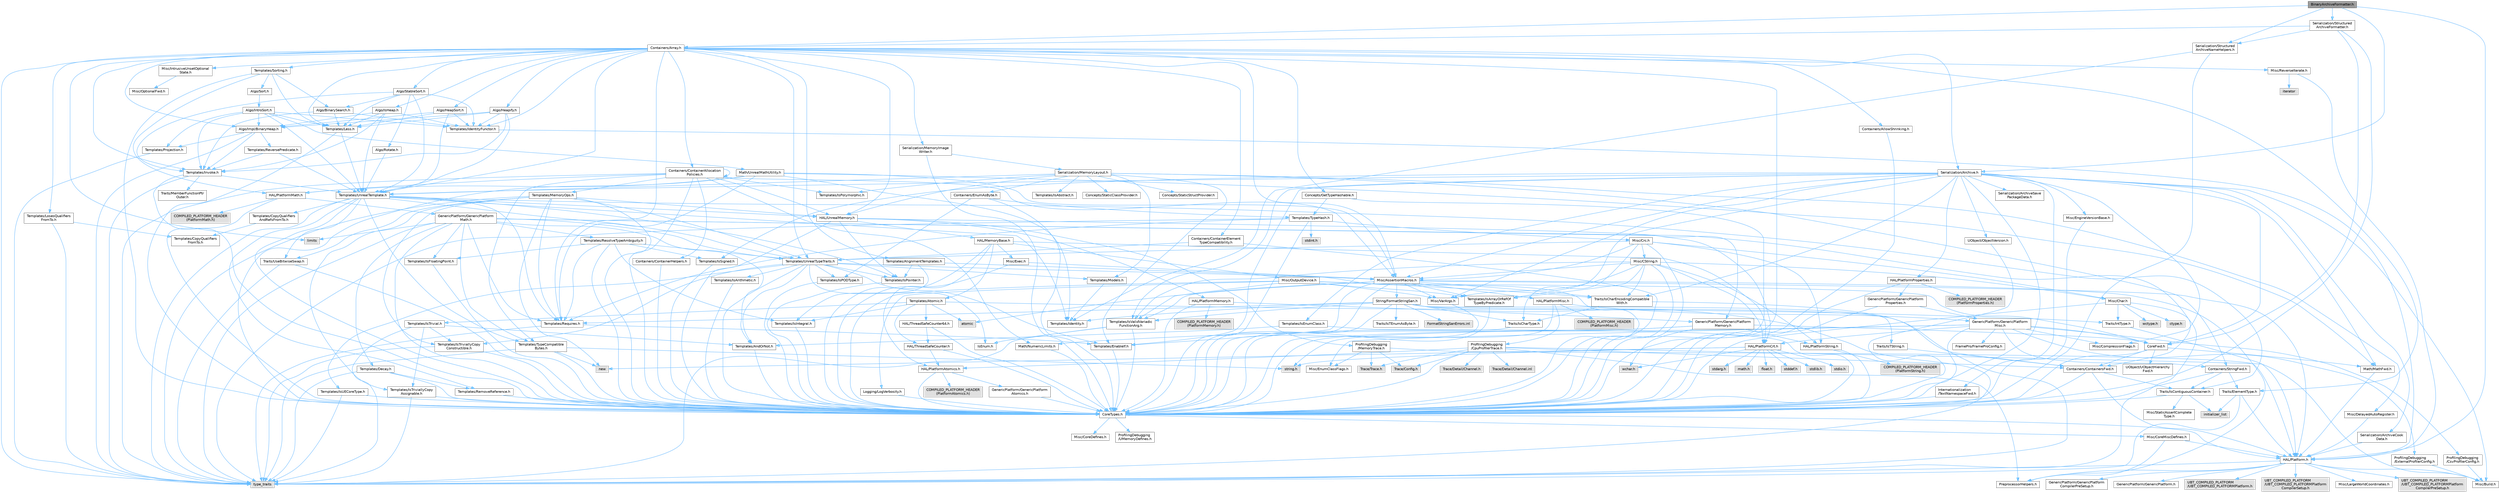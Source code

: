 digraph "BinaryArchiveFormatter.h"
{
 // INTERACTIVE_SVG=YES
 // LATEX_PDF_SIZE
  bgcolor="transparent";
  edge [fontname=Helvetica,fontsize=10,labelfontname=Helvetica,labelfontsize=10];
  node [fontname=Helvetica,fontsize=10,shape=box,height=0.2,width=0.4];
  Node1 [id="Node000001",label="BinaryArchiveFormatter.h",height=0.2,width=0.4,color="gray40", fillcolor="grey60", style="filled", fontcolor="black",tooltip=" "];
  Node1 -> Node2 [id="edge1_Node000001_Node000002",color="steelblue1",style="solid",tooltip=" "];
  Node2 [id="Node000002",label="Containers/Array.h",height=0.2,width=0.4,color="grey40", fillcolor="white", style="filled",URL="$df/dd0/Array_8h.html",tooltip=" "];
  Node2 -> Node3 [id="edge2_Node000002_Node000003",color="steelblue1",style="solid",tooltip=" "];
  Node3 [id="Node000003",label="CoreTypes.h",height=0.2,width=0.4,color="grey40", fillcolor="white", style="filled",URL="$dc/dec/CoreTypes_8h.html",tooltip=" "];
  Node3 -> Node4 [id="edge3_Node000003_Node000004",color="steelblue1",style="solid",tooltip=" "];
  Node4 [id="Node000004",label="HAL/Platform.h",height=0.2,width=0.4,color="grey40", fillcolor="white", style="filled",URL="$d9/dd0/Platform_8h.html",tooltip=" "];
  Node4 -> Node5 [id="edge4_Node000004_Node000005",color="steelblue1",style="solid",tooltip=" "];
  Node5 [id="Node000005",label="Misc/Build.h",height=0.2,width=0.4,color="grey40", fillcolor="white", style="filled",URL="$d3/dbb/Build_8h.html",tooltip=" "];
  Node4 -> Node6 [id="edge5_Node000004_Node000006",color="steelblue1",style="solid",tooltip=" "];
  Node6 [id="Node000006",label="Misc/LargeWorldCoordinates.h",height=0.2,width=0.4,color="grey40", fillcolor="white", style="filled",URL="$d2/dcb/LargeWorldCoordinates_8h.html",tooltip=" "];
  Node4 -> Node7 [id="edge6_Node000004_Node000007",color="steelblue1",style="solid",tooltip=" "];
  Node7 [id="Node000007",label="type_traits",height=0.2,width=0.4,color="grey60", fillcolor="#E0E0E0", style="filled",tooltip=" "];
  Node4 -> Node8 [id="edge7_Node000004_Node000008",color="steelblue1",style="solid",tooltip=" "];
  Node8 [id="Node000008",label="PreprocessorHelpers.h",height=0.2,width=0.4,color="grey40", fillcolor="white", style="filled",URL="$db/ddb/PreprocessorHelpers_8h.html",tooltip=" "];
  Node4 -> Node9 [id="edge8_Node000004_Node000009",color="steelblue1",style="solid",tooltip=" "];
  Node9 [id="Node000009",label="UBT_COMPILED_PLATFORM\l/UBT_COMPILED_PLATFORMPlatform\lCompilerPreSetup.h",height=0.2,width=0.4,color="grey60", fillcolor="#E0E0E0", style="filled",tooltip=" "];
  Node4 -> Node10 [id="edge9_Node000004_Node000010",color="steelblue1",style="solid",tooltip=" "];
  Node10 [id="Node000010",label="GenericPlatform/GenericPlatform\lCompilerPreSetup.h",height=0.2,width=0.4,color="grey40", fillcolor="white", style="filled",URL="$d9/dc8/GenericPlatformCompilerPreSetup_8h.html",tooltip=" "];
  Node4 -> Node11 [id="edge10_Node000004_Node000011",color="steelblue1",style="solid",tooltip=" "];
  Node11 [id="Node000011",label="GenericPlatform/GenericPlatform.h",height=0.2,width=0.4,color="grey40", fillcolor="white", style="filled",URL="$d6/d84/GenericPlatform_8h.html",tooltip=" "];
  Node4 -> Node12 [id="edge11_Node000004_Node000012",color="steelblue1",style="solid",tooltip=" "];
  Node12 [id="Node000012",label="UBT_COMPILED_PLATFORM\l/UBT_COMPILED_PLATFORMPlatform.h",height=0.2,width=0.4,color="grey60", fillcolor="#E0E0E0", style="filled",tooltip=" "];
  Node4 -> Node13 [id="edge12_Node000004_Node000013",color="steelblue1",style="solid",tooltip=" "];
  Node13 [id="Node000013",label="UBT_COMPILED_PLATFORM\l/UBT_COMPILED_PLATFORMPlatform\lCompilerSetup.h",height=0.2,width=0.4,color="grey60", fillcolor="#E0E0E0", style="filled",tooltip=" "];
  Node3 -> Node14 [id="edge13_Node000003_Node000014",color="steelblue1",style="solid",tooltip=" "];
  Node14 [id="Node000014",label="ProfilingDebugging\l/UMemoryDefines.h",height=0.2,width=0.4,color="grey40", fillcolor="white", style="filled",URL="$d2/da2/UMemoryDefines_8h.html",tooltip=" "];
  Node3 -> Node15 [id="edge14_Node000003_Node000015",color="steelblue1",style="solid",tooltip=" "];
  Node15 [id="Node000015",label="Misc/CoreMiscDefines.h",height=0.2,width=0.4,color="grey40", fillcolor="white", style="filled",URL="$da/d38/CoreMiscDefines_8h.html",tooltip=" "];
  Node15 -> Node4 [id="edge15_Node000015_Node000004",color="steelblue1",style="solid",tooltip=" "];
  Node15 -> Node8 [id="edge16_Node000015_Node000008",color="steelblue1",style="solid",tooltip=" "];
  Node3 -> Node16 [id="edge17_Node000003_Node000016",color="steelblue1",style="solid",tooltip=" "];
  Node16 [id="Node000016",label="Misc/CoreDefines.h",height=0.2,width=0.4,color="grey40", fillcolor="white", style="filled",URL="$d3/dd2/CoreDefines_8h.html",tooltip=" "];
  Node2 -> Node17 [id="edge18_Node000002_Node000017",color="steelblue1",style="solid",tooltip=" "];
  Node17 [id="Node000017",label="Misc/AssertionMacros.h",height=0.2,width=0.4,color="grey40", fillcolor="white", style="filled",URL="$d0/dfa/AssertionMacros_8h.html",tooltip=" "];
  Node17 -> Node3 [id="edge19_Node000017_Node000003",color="steelblue1",style="solid",tooltip=" "];
  Node17 -> Node4 [id="edge20_Node000017_Node000004",color="steelblue1",style="solid",tooltip=" "];
  Node17 -> Node18 [id="edge21_Node000017_Node000018",color="steelblue1",style="solid",tooltip=" "];
  Node18 [id="Node000018",label="HAL/PlatformMisc.h",height=0.2,width=0.4,color="grey40", fillcolor="white", style="filled",URL="$d0/df5/PlatformMisc_8h.html",tooltip=" "];
  Node18 -> Node3 [id="edge22_Node000018_Node000003",color="steelblue1",style="solid",tooltip=" "];
  Node18 -> Node19 [id="edge23_Node000018_Node000019",color="steelblue1",style="solid",tooltip=" "];
  Node19 [id="Node000019",label="GenericPlatform/GenericPlatform\lMisc.h",height=0.2,width=0.4,color="grey40", fillcolor="white", style="filled",URL="$db/d9a/GenericPlatformMisc_8h.html",tooltip=" "];
  Node19 -> Node20 [id="edge24_Node000019_Node000020",color="steelblue1",style="solid",tooltip=" "];
  Node20 [id="Node000020",label="Containers/StringFwd.h",height=0.2,width=0.4,color="grey40", fillcolor="white", style="filled",URL="$df/d37/StringFwd_8h.html",tooltip=" "];
  Node20 -> Node3 [id="edge25_Node000020_Node000003",color="steelblue1",style="solid",tooltip=" "];
  Node20 -> Node21 [id="edge26_Node000020_Node000021",color="steelblue1",style="solid",tooltip=" "];
  Node21 [id="Node000021",label="Traits/ElementType.h",height=0.2,width=0.4,color="grey40", fillcolor="white", style="filled",URL="$d5/d4f/ElementType_8h.html",tooltip=" "];
  Node21 -> Node4 [id="edge27_Node000021_Node000004",color="steelblue1",style="solid",tooltip=" "];
  Node21 -> Node22 [id="edge28_Node000021_Node000022",color="steelblue1",style="solid",tooltip=" "];
  Node22 [id="Node000022",label="initializer_list",height=0.2,width=0.4,color="grey60", fillcolor="#E0E0E0", style="filled",tooltip=" "];
  Node21 -> Node7 [id="edge29_Node000021_Node000007",color="steelblue1",style="solid",tooltip=" "];
  Node20 -> Node23 [id="edge30_Node000020_Node000023",color="steelblue1",style="solid",tooltip=" "];
  Node23 [id="Node000023",label="Traits/IsContiguousContainer.h",height=0.2,width=0.4,color="grey40", fillcolor="white", style="filled",URL="$d5/d3c/IsContiguousContainer_8h.html",tooltip=" "];
  Node23 -> Node3 [id="edge31_Node000023_Node000003",color="steelblue1",style="solid",tooltip=" "];
  Node23 -> Node24 [id="edge32_Node000023_Node000024",color="steelblue1",style="solid",tooltip=" "];
  Node24 [id="Node000024",label="Misc/StaticAssertComplete\lType.h",height=0.2,width=0.4,color="grey40", fillcolor="white", style="filled",URL="$d5/d4e/StaticAssertCompleteType_8h.html",tooltip=" "];
  Node23 -> Node22 [id="edge33_Node000023_Node000022",color="steelblue1",style="solid",tooltip=" "];
  Node19 -> Node25 [id="edge34_Node000019_Node000025",color="steelblue1",style="solid",tooltip=" "];
  Node25 [id="Node000025",label="CoreFwd.h",height=0.2,width=0.4,color="grey40", fillcolor="white", style="filled",URL="$d1/d1e/CoreFwd_8h.html",tooltip=" "];
  Node25 -> Node3 [id="edge35_Node000025_Node000003",color="steelblue1",style="solid",tooltip=" "];
  Node25 -> Node26 [id="edge36_Node000025_Node000026",color="steelblue1",style="solid",tooltip=" "];
  Node26 [id="Node000026",label="Containers/ContainersFwd.h",height=0.2,width=0.4,color="grey40", fillcolor="white", style="filled",URL="$d4/d0a/ContainersFwd_8h.html",tooltip=" "];
  Node26 -> Node4 [id="edge37_Node000026_Node000004",color="steelblue1",style="solid",tooltip=" "];
  Node26 -> Node3 [id="edge38_Node000026_Node000003",color="steelblue1",style="solid",tooltip=" "];
  Node26 -> Node23 [id="edge39_Node000026_Node000023",color="steelblue1",style="solid",tooltip=" "];
  Node25 -> Node27 [id="edge40_Node000025_Node000027",color="steelblue1",style="solid",tooltip=" "];
  Node27 [id="Node000027",label="Math/MathFwd.h",height=0.2,width=0.4,color="grey40", fillcolor="white", style="filled",URL="$d2/d10/MathFwd_8h.html",tooltip=" "];
  Node27 -> Node4 [id="edge41_Node000027_Node000004",color="steelblue1",style="solid",tooltip=" "];
  Node25 -> Node28 [id="edge42_Node000025_Node000028",color="steelblue1",style="solid",tooltip=" "];
  Node28 [id="Node000028",label="UObject/UObjectHierarchy\lFwd.h",height=0.2,width=0.4,color="grey40", fillcolor="white", style="filled",URL="$d3/d13/UObjectHierarchyFwd_8h.html",tooltip=" "];
  Node19 -> Node3 [id="edge43_Node000019_Node000003",color="steelblue1",style="solid",tooltip=" "];
  Node19 -> Node29 [id="edge44_Node000019_Node000029",color="steelblue1",style="solid",tooltip=" "];
  Node29 [id="Node000029",label="FramePro/FrameProConfig.h",height=0.2,width=0.4,color="grey40", fillcolor="white", style="filled",URL="$d7/d90/FrameProConfig_8h.html",tooltip=" "];
  Node19 -> Node30 [id="edge45_Node000019_Node000030",color="steelblue1",style="solid",tooltip=" "];
  Node30 [id="Node000030",label="HAL/PlatformCrt.h",height=0.2,width=0.4,color="grey40", fillcolor="white", style="filled",URL="$d8/d75/PlatformCrt_8h.html",tooltip=" "];
  Node30 -> Node31 [id="edge46_Node000030_Node000031",color="steelblue1",style="solid",tooltip=" "];
  Node31 [id="Node000031",label="new",height=0.2,width=0.4,color="grey60", fillcolor="#E0E0E0", style="filled",tooltip=" "];
  Node30 -> Node32 [id="edge47_Node000030_Node000032",color="steelblue1",style="solid",tooltip=" "];
  Node32 [id="Node000032",label="wchar.h",height=0.2,width=0.4,color="grey60", fillcolor="#E0E0E0", style="filled",tooltip=" "];
  Node30 -> Node33 [id="edge48_Node000030_Node000033",color="steelblue1",style="solid",tooltip=" "];
  Node33 [id="Node000033",label="stddef.h",height=0.2,width=0.4,color="grey60", fillcolor="#E0E0E0", style="filled",tooltip=" "];
  Node30 -> Node34 [id="edge49_Node000030_Node000034",color="steelblue1",style="solid",tooltip=" "];
  Node34 [id="Node000034",label="stdlib.h",height=0.2,width=0.4,color="grey60", fillcolor="#E0E0E0", style="filled",tooltip=" "];
  Node30 -> Node35 [id="edge50_Node000030_Node000035",color="steelblue1",style="solid",tooltip=" "];
  Node35 [id="Node000035",label="stdio.h",height=0.2,width=0.4,color="grey60", fillcolor="#E0E0E0", style="filled",tooltip=" "];
  Node30 -> Node36 [id="edge51_Node000030_Node000036",color="steelblue1",style="solid",tooltip=" "];
  Node36 [id="Node000036",label="stdarg.h",height=0.2,width=0.4,color="grey60", fillcolor="#E0E0E0", style="filled",tooltip=" "];
  Node30 -> Node37 [id="edge52_Node000030_Node000037",color="steelblue1",style="solid",tooltip=" "];
  Node37 [id="Node000037",label="math.h",height=0.2,width=0.4,color="grey60", fillcolor="#E0E0E0", style="filled",tooltip=" "];
  Node30 -> Node38 [id="edge53_Node000030_Node000038",color="steelblue1",style="solid",tooltip=" "];
  Node38 [id="Node000038",label="float.h",height=0.2,width=0.4,color="grey60", fillcolor="#E0E0E0", style="filled",tooltip=" "];
  Node30 -> Node39 [id="edge54_Node000030_Node000039",color="steelblue1",style="solid",tooltip=" "];
  Node39 [id="Node000039",label="string.h",height=0.2,width=0.4,color="grey60", fillcolor="#E0E0E0", style="filled",tooltip=" "];
  Node19 -> Node40 [id="edge55_Node000019_Node000040",color="steelblue1",style="solid",tooltip=" "];
  Node40 [id="Node000040",label="Math/NumericLimits.h",height=0.2,width=0.4,color="grey40", fillcolor="white", style="filled",URL="$df/d1b/NumericLimits_8h.html",tooltip=" "];
  Node40 -> Node3 [id="edge56_Node000040_Node000003",color="steelblue1",style="solid",tooltip=" "];
  Node19 -> Node41 [id="edge57_Node000019_Node000041",color="steelblue1",style="solid",tooltip=" "];
  Node41 [id="Node000041",label="Misc/CompressionFlags.h",height=0.2,width=0.4,color="grey40", fillcolor="white", style="filled",URL="$d9/d76/CompressionFlags_8h.html",tooltip=" "];
  Node19 -> Node42 [id="edge58_Node000019_Node000042",color="steelblue1",style="solid",tooltip=" "];
  Node42 [id="Node000042",label="Misc/EnumClassFlags.h",height=0.2,width=0.4,color="grey40", fillcolor="white", style="filled",URL="$d8/de7/EnumClassFlags_8h.html",tooltip=" "];
  Node19 -> Node43 [id="edge59_Node000019_Node000043",color="steelblue1",style="solid",tooltip=" "];
  Node43 [id="Node000043",label="ProfilingDebugging\l/CsvProfilerConfig.h",height=0.2,width=0.4,color="grey40", fillcolor="white", style="filled",URL="$d3/d88/CsvProfilerConfig_8h.html",tooltip=" "];
  Node43 -> Node5 [id="edge60_Node000043_Node000005",color="steelblue1",style="solid",tooltip=" "];
  Node19 -> Node44 [id="edge61_Node000019_Node000044",color="steelblue1",style="solid",tooltip=" "];
  Node44 [id="Node000044",label="ProfilingDebugging\l/ExternalProfilerConfig.h",height=0.2,width=0.4,color="grey40", fillcolor="white", style="filled",URL="$d3/dbb/ExternalProfilerConfig_8h.html",tooltip=" "];
  Node44 -> Node5 [id="edge62_Node000044_Node000005",color="steelblue1",style="solid",tooltip=" "];
  Node18 -> Node45 [id="edge63_Node000018_Node000045",color="steelblue1",style="solid",tooltip=" "];
  Node45 [id="Node000045",label="COMPILED_PLATFORM_HEADER\l(PlatformMisc.h)",height=0.2,width=0.4,color="grey60", fillcolor="#E0E0E0", style="filled",tooltip=" "];
  Node18 -> Node46 [id="edge64_Node000018_Node000046",color="steelblue1",style="solid",tooltip=" "];
  Node46 [id="Node000046",label="ProfilingDebugging\l/CpuProfilerTrace.h",height=0.2,width=0.4,color="grey40", fillcolor="white", style="filled",URL="$da/dcb/CpuProfilerTrace_8h.html",tooltip=" "];
  Node46 -> Node3 [id="edge65_Node000046_Node000003",color="steelblue1",style="solid",tooltip=" "];
  Node46 -> Node26 [id="edge66_Node000046_Node000026",color="steelblue1",style="solid",tooltip=" "];
  Node46 -> Node47 [id="edge67_Node000046_Node000047",color="steelblue1",style="solid",tooltip=" "];
  Node47 [id="Node000047",label="HAL/PlatformAtomics.h",height=0.2,width=0.4,color="grey40", fillcolor="white", style="filled",URL="$d3/d36/PlatformAtomics_8h.html",tooltip=" "];
  Node47 -> Node3 [id="edge68_Node000047_Node000003",color="steelblue1",style="solid",tooltip=" "];
  Node47 -> Node48 [id="edge69_Node000047_Node000048",color="steelblue1",style="solid",tooltip=" "];
  Node48 [id="Node000048",label="GenericPlatform/GenericPlatform\lAtomics.h",height=0.2,width=0.4,color="grey40", fillcolor="white", style="filled",URL="$da/d72/GenericPlatformAtomics_8h.html",tooltip=" "];
  Node48 -> Node3 [id="edge70_Node000048_Node000003",color="steelblue1",style="solid",tooltip=" "];
  Node47 -> Node49 [id="edge71_Node000047_Node000049",color="steelblue1",style="solid",tooltip=" "];
  Node49 [id="Node000049",label="COMPILED_PLATFORM_HEADER\l(PlatformAtomics.h)",height=0.2,width=0.4,color="grey60", fillcolor="#E0E0E0", style="filled",tooltip=" "];
  Node46 -> Node8 [id="edge72_Node000046_Node000008",color="steelblue1",style="solid",tooltip=" "];
  Node46 -> Node5 [id="edge73_Node000046_Node000005",color="steelblue1",style="solid",tooltip=" "];
  Node46 -> Node50 [id="edge74_Node000046_Node000050",color="steelblue1",style="solid",tooltip=" "];
  Node50 [id="Node000050",label="Trace/Config.h",height=0.2,width=0.4,color="grey60", fillcolor="#E0E0E0", style="filled",tooltip=" "];
  Node46 -> Node51 [id="edge75_Node000046_Node000051",color="steelblue1",style="solid",tooltip=" "];
  Node51 [id="Node000051",label="Trace/Detail/Channel.h",height=0.2,width=0.4,color="grey60", fillcolor="#E0E0E0", style="filled",tooltip=" "];
  Node46 -> Node52 [id="edge76_Node000046_Node000052",color="steelblue1",style="solid",tooltip=" "];
  Node52 [id="Node000052",label="Trace/Detail/Channel.inl",height=0.2,width=0.4,color="grey60", fillcolor="#E0E0E0", style="filled",tooltip=" "];
  Node46 -> Node53 [id="edge77_Node000046_Node000053",color="steelblue1",style="solid",tooltip=" "];
  Node53 [id="Node000053",label="Trace/Trace.h",height=0.2,width=0.4,color="grey60", fillcolor="#E0E0E0", style="filled",tooltip=" "];
  Node17 -> Node8 [id="edge78_Node000017_Node000008",color="steelblue1",style="solid",tooltip=" "];
  Node17 -> Node54 [id="edge79_Node000017_Node000054",color="steelblue1",style="solid",tooltip=" "];
  Node54 [id="Node000054",label="Templates/EnableIf.h",height=0.2,width=0.4,color="grey40", fillcolor="white", style="filled",URL="$d7/d60/EnableIf_8h.html",tooltip=" "];
  Node54 -> Node3 [id="edge80_Node000054_Node000003",color="steelblue1",style="solid",tooltip=" "];
  Node17 -> Node55 [id="edge81_Node000017_Node000055",color="steelblue1",style="solid",tooltip=" "];
  Node55 [id="Node000055",label="Templates/IsArrayOrRefOf\lTypeByPredicate.h",height=0.2,width=0.4,color="grey40", fillcolor="white", style="filled",URL="$d6/da1/IsArrayOrRefOfTypeByPredicate_8h.html",tooltip=" "];
  Node55 -> Node3 [id="edge82_Node000055_Node000003",color="steelblue1",style="solid",tooltip=" "];
  Node17 -> Node56 [id="edge83_Node000017_Node000056",color="steelblue1",style="solid",tooltip=" "];
  Node56 [id="Node000056",label="Templates/IsValidVariadic\lFunctionArg.h",height=0.2,width=0.4,color="grey40", fillcolor="white", style="filled",URL="$d0/dc8/IsValidVariadicFunctionArg_8h.html",tooltip=" "];
  Node56 -> Node3 [id="edge84_Node000056_Node000003",color="steelblue1",style="solid",tooltip=" "];
  Node56 -> Node57 [id="edge85_Node000056_Node000057",color="steelblue1",style="solid",tooltip=" "];
  Node57 [id="Node000057",label="IsEnum.h",height=0.2,width=0.4,color="grey40", fillcolor="white", style="filled",URL="$d4/de5/IsEnum_8h.html",tooltip=" "];
  Node56 -> Node7 [id="edge86_Node000056_Node000007",color="steelblue1",style="solid",tooltip=" "];
  Node17 -> Node58 [id="edge87_Node000017_Node000058",color="steelblue1",style="solid",tooltip=" "];
  Node58 [id="Node000058",label="Traits/IsCharEncodingCompatible\lWith.h",height=0.2,width=0.4,color="grey40", fillcolor="white", style="filled",URL="$df/dd1/IsCharEncodingCompatibleWith_8h.html",tooltip=" "];
  Node58 -> Node7 [id="edge88_Node000058_Node000007",color="steelblue1",style="solid",tooltip=" "];
  Node58 -> Node59 [id="edge89_Node000058_Node000059",color="steelblue1",style="solid",tooltip=" "];
  Node59 [id="Node000059",label="Traits/IsCharType.h",height=0.2,width=0.4,color="grey40", fillcolor="white", style="filled",URL="$db/d51/IsCharType_8h.html",tooltip=" "];
  Node59 -> Node3 [id="edge90_Node000059_Node000003",color="steelblue1",style="solid",tooltip=" "];
  Node17 -> Node60 [id="edge91_Node000017_Node000060",color="steelblue1",style="solid",tooltip=" "];
  Node60 [id="Node000060",label="Misc/VarArgs.h",height=0.2,width=0.4,color="grey40", fillcolor="white", style="filled",URL="$d5/d6f/VarArgs_8h.html",tooltip=" "];
  Node60 -> Node3 [id="edge92_Node000060_Node000003",color="steelblue1",style="solid",tooltip=" "];
  Node17 -> Node61 [id="edge93_Node000017_Node000061",color="steelblue1",style="solid",tooltip=" "];
  Node61 [id="Node000061",label="String/FormatStringSan.h",height=0.2,width=0.4,color="grey40", fillcolor="white", style="filled",URL="$d3/d8b/FormatStringSan_8h.html",tooltip=" "];
  Node61 -> Node7 [id="edge94_Node000061_Node000007",color="steelblue1",style="solid",tooltip=" "];
  Node61 -> Node3 [id="edge95_Node000061_Node000003",color="steelblue1",style="solid",tooltip=" "];
  Node61 -> Node62 [id="edge96_Node000061_Node000062",color="steelblue1",style="solid",tooltip=" "];
  Node62 [id="Node000062",label="Templates/Requires.h",height=0.2,width=0.4,color="grey40", fillcolor="white", style="filled",URL="$dc/d96/Requires_8h.html",tooltip=" "];
  Node62 -> Node54 [id="edge97_Node000062_Node000054",color="steelblue1",style="solid",tooltip=" "];
  Node62 -> Node7 [id="edge98_Node000062_Node000007",color="steelblue1",style="solid",tooltip=" "];
  Node61 -> Node63 [id="edge99_Node000061_Node000063",color="steelblue1",style="solid",tooltip=" "];
  Node63 [id="Node000063",label="Templates/Identity.h",height=0.2,width=0.4,color="grey40", fillcolor="white", style="filled",URL="$d0/dd5/Identity_8h.html",tooltip=" "];
  Node61 -> Node56 [id="edge100_Node000061_Node000056",color="steelblue1",style="solid",tooltip=" "];
  Node61 -> Node59 [id="edge101_Node000061_Node000059",color="steelblue1",style="solid",tooltip=" "];
  Node61 -> Node64 [id="edge102_Node000061_Node000064",color="steelblue1",style="solid",tooltip=" "];
  Node64 [id="Node000064",label="Traits/IsTEnumAsByte.h",height=0.2,width=0.4,color="grey40", fillcolor="white", style="filled",URL="$d1/de6/IsTEnumAsByte_8h.html",tooltip=" "];
  Node61 -> Node65 [id="edge103_Node000061_Node000065",color="steelblue1",style="solid",tooltip=" "];
  Node65 [id="Node000065",label="Traits/IsTString.h",height=0.2,width=0.4,color="grey40", fillcolor="white", style="filled",URL="$d0/df8/IsTString_8h.html",tooltip=" "];
  Node65 -> Node26 [id="edge104_Node000065_Node000026",color="steelblue1",style="solid",tooltip=" "];
  Node61 -> Node26 [id="edge105_Node000061_Node000026",color="steelblue1",style="solid",tooltip=" "];
  Node61 -> Node66 [id="edge106_Node000061_Node000066",color="steelblue1",style="solid",tooltip=" "];
  Node66 [id="Node000066",label="FormatStringSanErrors.inl",height=0.2,width=0.4,color="grey60", fillcolor="#E0E0E0", style="filled",tooltip=" "];
  Node17 -> Node67 [id="edge107_Node000017_Node000067",color="steelblue1",style="solid",tooltip=" "];
  Node67 [id="Node000067",label="atomic",height=0.2,width=0.4,color="grey60", fillcolor="#E0E0E0", style="filled",tooltip=" "];
  Node2 -> Node68 [id="edge108_Node000002_Node000068",color="steelblue1",style="solid",tooltip=" "];
  Node68 [id="Node000068",label="Misc/IntrusiveUnsetOptional\lState.h",height=0.2,width=0.4,color="grey40", fillcolor="white", style="filled",URL="$d2/d0a/IntrusiveUnsetOptionalState_8h.html",tooltip=" "];
  Node68 -> Node69 [id="edge109_Node000068_Node000069",color="steelblue1",style="solid",tooltip=" "];
  Node69 [id="Node000069",label="Misc/OptionalFwd.h",height=0.2,width=0.4,color="grey40", fillcolor="white", style="filled",URL="$dc/d50/OptionalFwd_8h.html",tooltip=" "];
  Node2 -> Node70 [id="edge110_Node000002_Node000070",color="steelblue1",style="solid",tooltip=" "];
  Node70 [id="Node000070",label="Misc/ReverseIterate.h",height=0.2,width=0.4,color="grey40", fillcolor="white", style="filled",URL="$db/de3/ReverseIterate_8h.html",tooltip=" "];
  Node70 -> Node4 [id="edge111_Node000070_Node000004",color="steelblue1",style="solid",tooltip=" "];
  Node70 -> Node71 [id="edge112_Node000070_Node000071",color="steelblue1",style="solid",tooltip=" "];
  Node71 [id="Node000071",label="iterator",height=0.2,width=0.4,color="grey60", fillcolor="#E0E0E0", style="filled",tooltip=" "];
  Node2 -> Node72 [id="edge113_Node000002_Node000072",color="steelblue1",style="solid",tooltip=" "];
  Node72 [id="Node000072",label="HAL/UnrealMemory.h",height=0.2,width=0.4,color="grey40", fillcolor="white", style="filled",URL="$d9/d96/UnrealMemory_8h.html",tooltip=" "];
  Node72 -> Node3 [id="edge114_Node000072_Node000003",color="steelblue1",style="solid",tooltip=" "];
  Node72 -> Node73 [id="edge115_Node000072_Node000073",color="steelblue1",style="solid",tooltip=" "];
  Node73 [id="Node000073",label="GenericPlatform/GenericPlatform\lMemory.h",height=0.2,width=0.4,color="grey40", fillcolor="white", style="filled",URL="$dd/d22/GenericPlatformMemory_8h.html",tooltip=" "];
  Node73 -> Node25 [id="edge116_Node000073_Node000025",color="steelblue1",style="solid",tooltip=" "];
  Node73 -> Node3 [id="edge117_Node000073_Node000003",color="steelblue1",style="solid",tooltip=" "];
  Node73 -> Node74 [id="edge118_Node000073_Node000074",color="steelblue1",style="solid",tooltip=" "];
  Node74 [id="Node000074",label="HAL/PlatformString.h",height=0.2,width=0.4,color="grey40", fillcolor="white", style="filled",URL="$db/db5/PlatformString_8h.html",tooltip=" "];
  Node74 -> Node3 [id="edge119_Node000074_Node000003",color="steelblue1",style="solid",tooltip=" "];
  Node74 -> Node75 [id="edge120_Node000074_Node000075",color="steelblue1",style="solid",tooltip=" "];
  Node75 [id="Node000075",label="COMPILED_PLATFORM_HEADER\l(PlatformString.h)",height=0.2,width=0.4,color="grey60", fillcolor="#E0E0E0", style="filled",tooltip=" "];
  Node73 -> Node39 [id="edge121_Node000073_Node000039",color="steelblue1",style="solid",tooltip=" "];
  Node73 -> Node32 [id="edge122_Node000073_Node000032",color="steelblue1",style="solid",tooltip=" "];
  Node72 -> Node76 [id="edge123_Node000072_Node000076",color="steelblue1",style="solid",tooltip=" "];
  Node76 [id="Node000076",label="HAL/MemoryBase.h",height=0.2,width=0.4,color="grey40", fillcolor="white", style="filled",URL="$d6/d9f/MemoryBase_8h.html",tooltip=" "];
  Node76 -> Node3 [id="edge124_Node000076_Node000003",color="steelblue1",style="solid",tooltip=" "];
  Node76 -> Node47 [id="edge125_Node000076_Node000047",color="steelblue1",style="solid",tooltip=" "];
  Node76 -> Node30 [id="edge126_Node000076_Node000030",color="steelblue1",style="solid",tooltip=" "];
  Node76 -> Node77 [id="edge127_Node000076_Node000077",color="steelblue1",style="solid",tooltip=" "];
  Node77 [id="Node000077",label="Misc/Exec.h",height=0.2,width=0.4,color="grey40", fillcolor="white", style="filled",URL="$de/ddb/Exec_8h.html",tooltip=" "];
  Node77 -> Node3 [id="edge128_Node000077_Node000003",color="steelblue1",style="solid",tooltip=" "];
  Node77 -> Node17 [id="edge129_Node000077_Node000017",color="steelblue1",style="solid",tooltip=" "];
  Node76 -> Node78 [id="edge130_Node000076_Node000078",color="steelblue1",style="solid",tooltip=" "];
  Node78 [id="Node000078",label="Misc/OutputDevice.h",height=0.2,width=0.4,color="grey40", fillcolor="white", style="filled",URL="$d7/d32/OutputDevice_8h.html",tooltip=" "];
  Node78 -> Node25 [id="edge131_Node000078_Node000025",color="steelblue1",style="solid",tooltip=" "];
  Node78 -> Node3 [id="edge132_Node000078_Node000003",color="steelblue1",style="solid",tooltip=" "];
  Node78 -> Node79 [id="edge133_Node000078_Node000079",color="steelblue1",style="solid",tooltip=" "];
  Node79 [id="Node000079",label="Logging/LogVerbosity.h",height=0.2,width=0.4,color="grey40", fillcolor="white", style="filled",URL="$d2/d8f/LogVerbosity_8h.html",tooltip=" "];
  Node79 -> Node3 [id="edge134_Node000079_Node000003",color="steelblue1",style="solid",tooltip=" "];
  Node78 -> Node60 [id="edge135_Node000078_Node000060",color="steelblue1",style="solid",tooltip=" "];
  Node78 -> Node55 [id="edge136_Node000078_Node000055",color="steelblue1",style="solid",tooltip=" "];
  Node78 -> Node56 [id="edge137_Node000078_Node000056",color="steelblue1",style="solid",tooltip=" "];
  Node78 -> Node58 [id="edge138_Node000078_Node000058",color="steelblue1",style="solid",tooltip=" "];
  Node76 -> Node80 [id="edge139_Node000076_Node000080",color="steelblue1",style="solid",tooltip=" "];
  Node80 [id="Node000080",label="Templates/Atomic.h",height=0.2,width=0.4,color="grey40", fillcolor="white", style="filled",URL="$d3/d91/Atomic_8h.html",tooltip=" "];
  Node80 -> Node81 [id="edge140_Node000080_Node000081",color="steelblue1",style="solid",tooltip=" "];
  Node81 [id="Node000081",label="HAL/ThreadSafeCounter.h",height=0.2,width=0.4,color="grey40", fillcolor="white", style="filled",URL="$dc/dc9/ThreadSafeCounter_8h.html",tooltip=" "];
  Node81 -> Node3 [id="edge141_Node000081_Node000003",color="steelblue1",style="solid",tooltip=" "];
  Node81 -> Node47 [id="edge142_Node000081_Node000047",color="steelblue1",style="solid",tooltip=" "];
  Node80 -> Node82 [id="edge143_Node000080_Node000082",color="steelblue1",style="solid",tooltip=" "];
  Node82 [id="Node000082",label="HAL/ThreadSafeCounter64.h",height=0.2,width=0.4,color="grey40", fillcolor="white", style="filled",URL="$d0/d12/ThreadSafeCounter64_8h.html",tooltip=" "];
  Node82 -> Node3 [id="edge144_Node000082_Node000003",color="steelblue1",style="solid",tooltip=" "];
  Node82 -> Node81 [id="edge145_Node000082_Node000081",color="steelblue1",style="solid",tooltip=" "];
  Node80 -> Node83 [id="edge146_Node000080_Node000083",color="steelblue1",style="solid",tooltip=" "];
  Node83 [id="Node000083",label="Templates/IsIntegral.h",height=0.2,width=0.4,color="grey40", fillcolor="white", style="filled",URL="$da/d64/IsIntegral_8h.html",tooltip=" "];
  Node83 -> Node3 [id="edge147_Node000083_Node000003",color="steelblue1",style="solid",tooltip=" "];
  Node80 -> Node84 [id="edge148_Node000080_Node000084",color="steelblue1",style="solid",tooltip=" "];
  Node84 [id="Node000084",label="Templates/IsTrivial.h",height=0.2,width=0.4,color="grey40", fillcolor="white", style="filled",URL="$da/d4c/IsTrivial_8h.html",tooltip=" "];
  Node84 -> Node85 [id="edge149_Node000084_Node000085",color="steelblue1",style="solid",tooltip=" "];
  Node85 [id="Node000085",label="Templates/AndOrNot.h",height=0.2,width=0.4,color="grey40", fillcolor="white", style="filled",URL="$db/d0a/AndOrNot_8h.html",tooltip=" "];
  Node85 -> Node3 [id="edge150_Node000085_Node000003",color="steelblue1",style="solid",tooltip=" "];
  Node84 -> Node86 [id="edge151_Node000084_Node000086",color="steelblue1",style="solid",tooltip=" "];
  Node86 [id="Node000086",label="Templates/IsTriviallyCopy\lConstructible.h",height=0.2,width=0.4,color="grey40", fillcolor="white", style="filled",URL="$d3/d78/IsTriviallyCopyConstructible_8h.html",tooltip=" "];
  Node86 -> Node3 [id="edge152_Node000086_Node000003",color="steelblue1",style="solid",tooltip=" "];
  Node86 -> Node7 [id="edge153_Node000086_Node000007",color="steelblue1",style="solid",tooltip=" "];
  Node84 -> Node87 [id="edge154_Node000084_Node000087",color="steelblue1",style="solid",tooltip=" "];
  Node87 [id="Node000087",label="Templates/IsTriviallyCopy\lAssignable.h",height=0.2,width=0.4,color="grey40", fillcolor="white", style="filled",URL="$d2/df2/IsTriviallyCopyAssignable_8h.html",tooltip=" "];
  Node87 -> Node3 [id="edge155_Node000087_Node000003",color="steelblue1",style="solid",tooltip=" "];
  Node87 -> Node7 [id="edge156_Node000087_Node000007",color="steelblue1",style="solid",tooltip=" "];
  Node84 -> Node7 [id="edge157_Node000084_Node000007",color="steelblue1",style="solid",tooltip=" "];
  Node80 -> Node88 [id="edge158_Node000080_Node000088",color="steelblue1",style="solid",tooltip=" "];
  Node88 [id="Node000088",label="Traits/IntType.h",height=0.2,width=0.4,color="grey40", fillcolor="white", style="filled",URL="$d7/deb/IntType_8h.html",tooltip=" "];
  Node88 -> Node4 [id="edge159_Node000088_Node000004",color="steelblue1",style="solid",tooltip=" "];
  Node80 -> Node67 [id="edge160_Node000080_Node000067",color="steelblue1",style="solid",tooltip=" "];
  Node72 -> Node89 [id="edge161_Node000072_Node000089",color="steelblue1",style="solid",tooltip=" "];
  Node89 [id="Node000089",label="HAL/PlatformMemory.h",height=0.2,width=0.4,color="grey40", fillcolor="white", style="filled",URL="$de/d68/PlatformMemory_8h.html",tooltip=" "];
  Node89 -> Node3 [id="edge162_Node000089_Node000003",color="steelblue1",style="solid",tooltip=" "];
  Node89 -> Node73 [id="edge163_Node000089_Node000073",color="steelblue1",style="solid",tooltip=" "];
  Node89 -> Node90 [id="edge164_Node000089_Node000090",color="steelblue1",style="solid",tooltip=" "];
  Node90 [id="Node000090",label="COMPILED_PLATFORM_HEADER\l(PlatformMemory.h)",height=0.2,width=0.4,color="grey60", fillcolor="#E0E0E0", style="filled",tooltip=" "];
  Node72 -> Node91 [id="edge165_Node000072_Node000091",color="steelblue1",style="solid",tooltip=" "];
  Node91 [id="Node000091",label="ProfilingDebugging\l/MemoryTrace.h",height=0.2,width=0.4,color="grey40", fillcolor="white", style="filled",URL="$da/dd7/MemoryTrace_8h.html",tooltip=" "];
  Node91 -> Node4 [id="edge166_Node000091_Node000004",color="steelblue1",style="solid",tooltip=" "];
  Node91 -> Node42 [id="edge167_Node000091_Node000042",color="steelblue1",style="solid",tooltip=" "];
  Node91 -> Node50 [id="edge168_Node000091_Node000050",color="steelblue1",style="solid",tooltip=" "];
  Node91 -> Node53 [id="edge169_Node000091_Node000053",color="steelblue1",style="solid",tooltip=" "];
  Node72 -> Node92 [id="edge170_Node000072_Node000092",color="steelblue1",style="solid",tooltip=" "];
  Node92 [id="Node000092",label="Templates/IsPointer.h",height=0.2,width=0.4,color="grey40", fillcolor="white", style="filled",URL="$d7/d05/IsPointer_8h.html",tooltip=" "];
  Node92 -> Node3 [id="edge171_Node000092_Node000003",color="steelblue1",style="solid",tooltip=" "];
  Node2 -> Node93 [id="edge172_Node000002_Node000093",color="steelblue1",style="solid",tooltip=" "];
  Node93 [id="Node000093",label="Templates/UnrealTypeTraits.h",height=0.2,width=0.4,color="grey40", fillcolor="white", style="filled",URL="$d2/d2d/UnrealTypeTraits_8h.html",tooltip=" "];
  Node93 -> Node3 [id="edge173_Node000093_Node000003",color="steelblue1",style="solid",tooltip=" "];
  Node93 -> Node92 [id="edge174_Node000093_Node000092",color="steelblue1",style="solid",tooltip=" "];
  Node93 -> Node17 [id="edge175_Node000093_Node000017",color="steelblue1",style="solid",tooltip=" "];
  Node93 -> Node85 [id="edge176_Node000093_Node000085",color="steelblue1",style="solid",tooltip=" "];
  Node93 -> Node54 [id="edge177_Node000093_Node000054",color="steelblue1",style="solid",tooltip=" "];
  Node93 -> Node94 [id="edge178_Node000093_Node000094",color="steelblue1",style="solid",tooltip=" "];
  Node94 [id="Node000094",label="Templates/IsArithmetic.h",height=0.2,width=0.4,color="grey40", fillcolor="white", style="filled",URL="$d2/d5d/IsArithmetic_8h.html",tooltip=" "];
  Node94 -> Node3 [id="edge179_Node000094_Node000003",color="steelblue1",style="solid",tooltip=" "];
  Node93 -> Node57 [id="edge180_Node000093_Node000057",color="steelblue1",style="solid",tooltip=" "];
  Node93 -> Node95 [id="edge181_Node000093_Node000095",color="steelblue1",style="solid",tooltip=" "];
  Node95 [id="Node000095",label="Templates/Models.h",height=0.2,width=0.4,color="grey40", fillcolor="white", style="filled",URL="$d3/d0c/Models_8h.html",tooltip=" "];
  Node95 -> Node63 [id="edge182_Node000095_Node000063",color="steelblue1",style="solid",tooltip=" "];
  Node93 -> Node96 [id="edge183_Node000093_Node000096",color="steelblue1",style="solid",tooltip=" "];
  Node96 [id="Node000096",label="Templates/IsPODType.h",height=0.2,width=0.4,color="grey40", fillcolor="white", style="filled",URL="$d7/db1/IsPODType_8h.html",tooltip=" "];
  Node96 -> Node3 [id="edge184_Node000096_Node000003",color="steelblue1",style="solid",tooltip=" "];
  Node93 -> Node97 [id="edge185_Node000093_Node000097",color="steelblue1",style="solid",tooltip=" "];
  Node97 [id="Node000097",label="Templates/IsUECoreType.h",height=0.2,width=0.4,color="grey40", fillcolor="white", style="filled",URL="$d1/db8/IsUECoreType_8h.html",tooltip=" "];
  Node97 -> Node3 [id="edge186_Node000097_Node000003",color="steelblue1",style="solid",tooltip=" "];
  Node97 -> Node7 [id="edge187_Node000097_Node000007",color="steelblue1",style="solid",tooltip=" "];
  Node93 -> Node86 [id="edge188_Node000093_Node000086",color="steelblue1",style="solid",tooltip=" "];
  Node2 -> Node98 [id="edge189_Node000002_Node000098",color="steelblue1",style="solid",tooltip=" "];
  Node98 [id="Node000098",label="Templates/UnrealTemplate.h",height=0.2,width=0.4,color="grey40", fillcolor="white", style="filled",URL="$d4/d24/UnrealTemplate_8h.html",tooltip=" "];
  Node98 -> Node3 [id="edge190_Node000098_Node000003",color="steelblue1",style="solid",tooltip=" "];
  Node98 -> Node92 [id="edge191_Node000098_Node000092",color="steelblue1",style="solid",tooltip=" "];
  Node98 -> Node72 [id="edge192_Node000098_Node000072",color="steelblue1",style="solid",tooltip=" "];
  Node98 -> Node99 [id="edge193_Node000098_Node000099",color="steelblue1",style="solid",tooltip=" "];
  Node99 [id="Node000099",label="Templates/CopyQualifiers\lAndRefsFromTo.h",height=0.2,width=0.4,color="grey40", fillcolor="white", style="filled",URL="$d3/db3/CopyQualifiersAndRefsFromTo_8h.html",tooltip=" "];
  Node99 -> Node100 [id="edge194_Node000099_Node000100",color="steelblue1",style="solid",tooltip=" "];
  Node100 [id="Node000100",label="Templates/CopyQualifiers\lFromTo.h",height=0.2,width=0.4,color="grey40", fillcolor="white", style="filled",URL="$d5/db4/CopyQualifiersFromTo_8h.html",tooltip=" "];
  Node98 -> Node93 [id="edge195_Node000098_Node000093",color="steelblue1",style="solid",tooltip=" "];
  Node98 -> Node101 [id="edge196_Node000098_Node000101",color="steelblue1",style="solid",tooltip=" "];
  Node101 [id="Node000101",label="Templates/RemoveReference.h",height=0.2,width=0.4,color="grey40", fillcolor="white", style="filled",URL="$da/dbe/RemoveReference_8h.html",tooltip=" "];
  Node101 -> Node3 [id="edge197_Node000101_Node000003",color="steelblue1",style="solid",tooltip=" "];
  Node98 -> Node62 [id="edge198_Node000098_Node000062",color="steelblue1",style="solid",tooltip=" "];
  Node98 -> Node102 [id="edge199_Node000098_Node000102",color="steelblue1",style="solid",tooltip=" "];
  Node102 [id="Node000102",label="Templates/TypeCompatible\lBytes.h",height=0.2,width=0.4,color="grey40", fillcolor="white", style="filled",URL="$df/d0a/TypeCompatibleBytes_8h.html",tooltip=" "];
  Node102 -> Node3 [id="edge200_Node000102_Node000003",color="steelblue1",style="solid",tooltip=" "];
  Node102 -> Node39 [id="edge201_Node000102_Node000039",color="steelblue1",style="solid",tooltip=" "];
  Node102 -> Node31 [id="edge202_Node000102_Node000031",color="steelblue1",style="solid",tooltip=" "];
  Node102 -> Node7 [id="edge203_Node000102_Node000007",color="steelblue1",style="solid",tooltip=" "];
  Node98 -> Node63 [id="edge204_Node000098_Node000063",color="steelblue1",style="solid",tooltip=" "];
  Node98 -> Node23 [id="edge205_Node000098_Node000023",color="steelblue1",style="solid",tooltip=" "];
  Node98 -> Node103 [id="edge206_Node000098_Node000103",color="steelblue1",style="solid",tooltip=" "];
  Node103 [id="Node000103",label="Traits/UseBitwiseSwap.h",height=0.2,width=0.4,color="grey40", fillcolor="white", style="filled",URL="$db/df3/UseBitwiseSwap_8h.html",tooltip=" "];
  Node103 -> Node3 [id="edge207_Node000103_Node000003",color="steelblue1",style="solid",tooltip=" "];
  Node103 -> Node7 [id="edge208_Node000103_Node000007",color="steelblue1",style="solid",tooltip=" "];
  Node98 -> Node7 [id="edge209_Node000098_Node000007",color="steelblue1",style="solid",tooltip=" "];
  Node2 -> Node104 [id="edge210_Node000002_Node000104",color="steelblue1",style="solid",tooltip=" "];
  Node104 [id="Node000104",label="Containers/AllowShrinking.h",height=0.2,width=0.4,color="grey40", fillcolor="white", style="filled",URL="$d7/d1a/AllowShrinking_8h.html",tooltip=" "];
  Node104 -> Node3 [id="edge211_Node000104_Node000003",color="steelblue1",style="solid",tooltip=" "];
  Node2 -> Node105 [id="edge212_Node000002_Node000105",color="steelblue1",style="solid",tooltip=" "];
  Node105 [id="Node000105",label="Containers/ContainerAllocation\lPolicies.h",height=0.2,width=0.4,color="grey40", fillcolor="white", style="filled",URL="$d7/dff/ContainerAllocationPolicies_8h.html",tooltip=" "];
  Node105 -> Node3 [id="edge213_Node000105_Node000003",color="steelblue1",style="solid",tooltip=" "];
  Node105 -> Node106 [id="edge214_Node000105_Node000106",color="steelblue1",style="solid",tooltip=" "];
  Node106 [id="Node000106",label="Containers/ContainerHelpers.h",height=0.2,width=0.4,color="grey40", fillcolor="white", style="filled",URL="$d7/d33/ContainerHelpers_8h.html",tooltip=" "];
  Node106 -> Node3 [id="edge215_Node000106_Node000003",color="steelblue1",style="solid",tooltip=" "];
  Node105 -> Node105 [id="edge216_Node000105_Node000105",color="steelblue1",style="solid",tooltip=" "];
  Node105 -> Node107 [id="edge217_Node000105_Node000107",color="steelblue1",style="solid",tooltip=" "];
  Node107 [id="Node000107",label="HAL/PlatformMath.h",height=0.2,width=0.4,color="grey40", fillcolor="white", style="filled",URL="$dc/d53/PlatformMath_8h.html",tooltip=" "];
  Node107 -> Node3 [id="edge218_Node000107_Node000003",color="steelblue1",style="solid",tooltip=" "];
  Node107 -> Node108 [id="edge219_Node000107_Node000108",color="steelblue1",style="solid",tooltip=" "];
  Node108 [id="Node000108",label="GenericPlatform/GenericPlatform\lMath.h",height=0.2,width=0.4,color="grey40", fillcolor="white", style="filled",URL="$d5/d79/GenericPlatformMath_8h.html",tooltip=" "];
  Node108 -> Node3 [id="edge220_Node000108_Node000003",color="steelblue1",style="solid",tooltip=" "];
  Node108 -> Node26 [id="edge221_Node000108_Node000026",color="steelblue1",style="solid",tooltip=" "];
  Node108 -> Node30 [id="edge222_Node000108_Node000030",color="steelblue1",style="solid",tooltip=" "];
  Node108 -> Node85 [id="edge223_Node000108_Node000085",color="steelblue1",style="solid",tooltip=" "];
  Node108 -> Node109 [id="edge224_Node000108_Node000109",color="steelblue1",style="solid",tooltip=" "];
  Node109 [id="Node000109",label="Templates/Decay.h",height=0.2,width=0.4,color="grey40", fillcolor="white", style="filled",URL="$dd/d0f/Decay_8h.html",tooltip=" "];
  Node109 -> Node3 [id="edge225_Node000109_Node000003",color="steelblue1",style="solid",tooltip=" "];
  Node109 -> Node101 [id="edge226_Node000109_Node000101",color="steelblue1",style="solid",tooltip=" "];
  Node109 -> Node7 [id="edge227_Node000109_Node000007",color="steelblue1",style="solid",tooltip=" "];
  Node108 -> Node110 [id="edge228_Node000108_Node000110",color="steelblue1",style="solid",tooltip=" "];
  Node110 [id="Node000110",label="Templates/IsFloatingPoint.h",height=0.2,width=0.4,color="grey40", fillcolor="white", style="filled",URL="$d3/d11/IsFloatingPoint_8h.html",tooltip=" "];
  Node110 -> Node3 [id="edge229_Node000110_Node000003",color="steelblue1",style="solid",tooltip=" "];
  Node108 -> Node93 [id="edge230_Node000108_Node000093",color="steelblue1",style="solid",tooltip=" "];
  Node108 -> Node62 [id="edge231_Node000108_Node000062",color="steelblue1",style="solid",tooltip=" "];
  Node108 -> Node111 [id="edge232_Node000108_Node000111",color="steelblue1",style="solid",tooltip=" "];
  Node111 [id="Node000111",label="Templates/ResolveTypeAmbiguity.h",height=0.2,width=0.4,color="grey40", fillcolor="white", style="filled",URL="$df/d1f/ResolveTypeAmbiguity_8h.html",tooltip=" "];
  Node111 -> Node3 [id="edge233_Node000111_Node000003",color="steelblue1",style="solid",tooltip=" "];
  Node111 -> Node110 [id="edge234_Node000111_Node000110",color="steelblue1",style="solid",tooltip=" "];
  Node111 -> Node93 [id="edge235_Node000111_Node000093",color="steelblue1",style="solid",tooltip=" "];
  Node111 -> Node112 [id="edge236_Node000111_Node000112",color="steelblue1",style="solid",tooltip=" "];
  Node112 [id="Node000112",label="Templates/IsSigned.h",height=0.2,width=0.4,color="grey40", fillcolor="white", style="filled",URL="$d8/dd8/IsSigned_8h.html",tooltip=" "];
  Node112 -> Node3 [id="edge237_Node000112_Node000003",color="steelblue1",style="solid",tooltip=" "];
  Node111 -> Node83 [id="edge238_Node000111_Node000083",color="steelblue1",style="solid",tooltip=" "];
  Node111 -> Node62 [id="edge239_Node000111_Node000062",color="steelblue1",style="solid",tooltip=" "];
  Node108 -> Node102 [id="edge240_Node000108_Node000102",color="steelblue1",style="solid",tooltip=" "];
  Node108 -> Node113 [id="edge241_Node000108_Node000113",color="steelblue1",style="solid",tooltip=" "];
  Node113 [id="Node000113",label="limits",height=0.2,width=0.4,color="grey60", fillcolor="#E0E0E0", style="filled",tooltip=" "];
  Node108 -> Node7 [id="edge242_Node000108_Node000007",color="steelblue1",style="solid",tooltip=" "];
  Node107 -> Node114 [id="edge243_Node000107_Node000114",color="steelblue1",style="solid",tooltip=" "];
  Node114 [id="Node000114",label="COMPILED_PLATFORM_HEADER\l(PlatformMath.h)",height=0.2,width=0.4,color="grey60", fillcolor="#E0E0E0", style="filled",tooltip=" "];
  Node105 -> Node72 [id="edge244_Node000105_Node000072",color="steelblue1",style="solid",tooltip=" "];
  Node105 -> Node40 [id="edge245_Node000105_Node000040",color="steelblue1",style="solid",tooltip=" "];
  Node105 -> Node17 [id="edge246_Node000105_Node000017",color="steelblue1",style="solid",tooltip=" "];
  Node105 -> Node115 [id="edge247_Node000105_Node000115",color="steelblue1",style="solid",tooltip=" "];
  Node115 [id="Node000115",label="Templates/IsPolymorphic.h",height=0.2,width=0.4,color="grey40", fillcolor="white", style="filled",URL="$dc/d20/IsPolymorphic_8h.html",tooltip=" "];
  Node105 -> Node116 [id="edge248_Node000105_Node000116",color="steelblue1",style="solid",tooltip=" "];
  Node116 [id="Node000116",label="Templates/MemoryOps.h",height=0.2,width=0.4,color="grey40", fillcolor="white", style="filled",URL="$db/dea/MemoryOps_8h.html",tooltip=" "];
  Node116 -> Node3 [id="edge249_Node000116_Node000003",color="steelblue1",style="solid",tooltip=" "];
  Node116 -> Node72 [id="edge250_Node000116_Node000072",color="steelblue1",style="solid",tooltip=" "];
  Node116 -> Node87 [id="edge251_Node000116_Node000087",color="steelblue1",style="solid",tooltip=" "];
  Node116 -> Node86 [id="edge252_Node000116_Node000086",color="steelblue1",style="solid",tooltip=" "];
  Node116 -> Node62 [id="edge253_Node000116_Node000062",color="steelblue1",style="solid",tooltip=" "];
  Node116 -> Node93 [id="edge254_Node000116_Node000093",color="steelblue1",style="solid",tooltip=" "];
  Node116 -> Node103 [id="edge255_Node000116_Node000103",color="steelblue1",style="solid",tooltip=" "];
  Node116 -> Node31 [id="edge256_Node000116_Node000031",color="steelblue1",style="solid",tooltip=" "];
  Node116 -> Node7 [id="edge257_Node000116_Node000007",color="steelblue1",style="solid",tooltip=" "];
  Node105 -> Node102 [id="edge258_Node000105_Node000102",color="steelblue1",style="solid",tooltip=" "];
  Node105 -> Node7 [id="edge259_Node000105_Node000007",color="steelblue1",style="solid",tooltip=" "];
  Node2 -> Node117 [id="edge260_Node000002_Node000117",color="steelblue1",style="solid",tooltip=" "];
  Node117 [id="Node000117",label="Containers/ContainerElement\lTypeCompatibility.h",height=0.2,width=0.4,color="grey40", fillcolor="white", style="filled",URL="$df/ddf/ContainerElementTypeCompatibility_8h.html",tooltip=" "];
  Node117 -> Node3 [id="edge261_Node000117_Node000003",color="steelblue1",style="solid",tooltip=" "];
  Node117 -> Node93 [id="edge262_Node000117_Node000093",color="steelblue1",style="solid",tooltip=" "];
  Node2 -> Node118 [id="edge263_Node000002_Node000118",color="steelblue1",style="solid",tooltip=" "];
  Node118 [id="Node000118",label="Serialization/Archive.h",height=0.2,width=0.4,color="grey40", fillcolor="white", style="filled",URL="$d7/d3b/Archive_8h.html",tooltip=" "];
  Node118 -> Node25 [id="edge264_Node000118_Node000025",color="steelblue1",style="solid",tooltip=" "];
  Node118 -> Node3 [id="edge265_Node000118_Node000003",color="steelblue1",style="solid",tooltip=" "];
  Node118 -> Node119 [id="edge266_Node000118_Node000119",color="steelblue1",style="solid",tooltip=" "];
  Node119 [id="Node000119",label="HAL/PlatformProperties.h",height=0.2,width=0.4,color="grey40", fillcolor="white", style="filled",URL="$d9/db0/PlatformProperties_8h.html",tooltip=" "];
  Node119 -> Node3 [id="edge267_Node000119_Node000003",color="steelblue1",style="solid",tooltip=" "];
  Node119 -> Node120 [id="edge268_Node000119_Node000120",color="steelblue1",style="solid",tooltip=" "];
  Node120 [id="Node000120",label="GenericPlatform/GenericPlatform\lProperties.h",height=0.2,width=0.4,color="grey40", fillcolor="white", style="filled",URL="$d2/dcd/GenericPlatformProperties_8h.html",tooltip=" "];
  Node120 -> Node3 [id="edge269_Node000120_Node000003",color="steelblue1",style="solid",tooltip=" "];
  Node120 -> Node19 [id="edge270_Node000120_Node000019",color="steelblue1",style="solid",tooltip=" "];
  Node119 -> Node121 [id="edge271_Node000119_Node000121",color="steelblue1",style="solid",tooltip=" "];
  Node121 [id="Node000121",label="COMPILED_PLATFORM_HEADER\l(PlatformProperties.h)",height=0.2,width=0.4,color="grey60", fillcolor="#E0E0E0", style="filled",tooltip=" "];
  Node118 -> Node122 [id="edge272_Node000118_Node000122",color="steelblue1",style="solid",tooltip=" "];
  Node122 [id="Node000122",label="Internationalization\l/TextNamespaceFwd.h",height=0.2,width=0.4,color="grey40", fillcolor="white", style="filled",URL="$d8/d97/TextNamespaceFwd_8h.html",tooltip=" "];
  Node122 -> Node3 [id="edge273_Node000122_Node000003",color="steelblue1",style="solid",tooltip=" "];
  Node118 -> Node27 [id="edge274_Node000118_Node000027",color="steelblue1",style="solid",tooltip=" "];
  Node118 -> Node17 [id="edge275_Node000118_Node000017",color="steelblue1",style="solid",tooltip=" "];
  Node118 -> Node5 [id="edge276_Node000118_Node000005",color="steelblue1",style="solid",tooltip=" "];
  Node118 -> Node41 [id="edge277_Node000118_Node000041",color="steelblue1",style="solid",tooltip=" "];
  Node118 -> Node123 [id="edge278_Node000118_Node000123",color="steelblue1",style="solid",tooltip=" "];
  Node123 [id="Node000123",label="Misc/EngineVersionBase.h",height=0.2,width=0.4,color="grey40", fillcolor="white", style="filled",URL="$d5/d2b/EngineVersionBase_8h.html",tooltip=" "];
  Node123 -> Node3 [id="edge279_Node000123_Node000003",color="steelblue1",style="solid",tooltip=" "];
  Node118 -> Node60 [id="edge280_Node000118_Node000060",color="steelblue1",style="solid",tooltip=" "];
  Node118 -> Node124 [id="edge281_Node000118_Node000124",color="steelblue1",style="solid",tooltip=" "];
  Node124 [id="Node000124",label="Serialization/ArchiveCook\lData.h",height=0.2,width=0.4,color="grey40", fillcolor="white", style="filled",URL="$dc/db6/ArchiveCookData_8h.html",tooltip=" "];
  Node124 -> Node4 [id="edge282_Node000124_Node000004",color="steelblue1",style="solid",tooltip=" "];
  Node118 -> Node125 [id="edge283_Node000118_Node000125",color="steelblue1",style="solid",tooltip=" "];
  Node125 [id="Node000125",label="Serialization/ArchiveSave\lPackageData.h",height=0.2,width=0.4,color="grey40", fillcolor="white", style="filled",URL="$d1/d37/ArchiveSavePackageData_8h.html",tooltip=" "];
  Node118 -> Node54 [id="edge284_Node000118_Node000054",color="steelblue1",style="solid",tooltip=" "];
  Node118 -> Node55 [id="edge285_Node000118_Node000055",color="steelblue1",style="solid",tooltip=" "];
  Node118 -> Node126 [id="edge286_Node000118_Node000126",color="steelblue1",style="solid",tooltip=" "];
  Node126 [id="Node000126",label="Templates/IsEnumClass.h",height=0.2,width=0.4,color="grey40", fillcolor="white", style="filled",URL="$d7/d15/IsEnumClass_8h.html",tooltip=" "];
  Node126 -> Node3 [id="edge287_Node000126_Node000003",color="steelblue1",style="solid",tooltip=" "];
  Node126 -> Node85 [id="edge288_Node000126_Node000085",color="steelblue1",style="solid",tooltip=" "];
  Node118 -> Node112 [id="edge289_Node000118_Node000112",color="steelblue1",style="solid",tooltip=" "];
  Node118 -> Node56 [id="edge290_Node000118_Node000056",color="steelblue1",style="solid",tooltip=" "];
  Node118 -> Node98 [id="edge291_Node000118_Node000098",color="steelblue1",style="solid",tooltip=" "];
  Node118 -> Node58 [id="edge292_Node000118_Node000058",color="steelblue1",style="solid",tooltip=" "];
  Node118 -> Node127 [id="edge293_Node000118_Node000127",color="steelblue1",style="solid",tooltip=" "];
  Node127 [id="Node000127",label="UObject/ObjectVersion.h",height=0.2,width=0.4,color="grey40", fillcolor="white", style="filled",URL="$da/d63/ObjectVersion_8h.html",tooltip=" "];
  Node127 -> Node3 [id="edge294_Node000127_Node000003",color="steelblue1",style="solid",tooltip=" "];
  Node2 -> Node128 [id="edge295_Node000002_Node000128",color="steelblue1",style="solid",tooltip=" "];
  Node128 [id="Node000128",label="Serialization/MemoryImage\lWriter.h",height=0.2,width=0.4,color="grey40", fillcolor="white", style="filled",URL="$d0/d08/MemoryImageWriter_8h.html",tooltip=" "];
  Node128 -> Node3 [id="edge296_Node000128_Node000003",color="steelblue1",style="solid",tooltip=" "];
  Node128 -> Node129 [id="edge297_Node000128_Node000129",color="steelblue1",style="solid",tooltip=" "];
  Node129 [id="Node000129",label="Serialization/MemoryLayout.h",height=0.2,width=0.4,color="grey40", fillcolor="white", style="filled",URL="$d7/d66/MemoryLayout_8h.html",tooltip=" "];
  Node129 -> Node130 [id="edge298_Node000129_Node000130",color="steelblue1",style="solid",tooltip=" "];
  Node130 [id="Node000130",label="Concepts/StaticClassProvider.h",height=0.2,width=0.4,color="grey40", fillcolor="white", style="filled",URL="$dd/d83/StaticClassProvider_8h.html",tooltip=" "];
  Node129 -> Node131 [id="edge299_Node000129_Node000131",color="steelblue1",style="solid",tooltip=" "];
  Node131 [id="Node000131",label="Concepts/StaticStructProvider.h",height=0.2,width=0.4,color="grey40", fillcolor="white", style="filled",URL="$d5/d77/StaticStructProvider_8h.html",tooltip=" "];
  Node129 -> Node132 [id="edge300_Node000129_Node000132",color="steelblue1",style="solid",tooltip=" "];
  Node132 [id="Node000132",label="Containers/EnumAsByte.h",height=0.2,width=0.4,color="grey40", fillcolor="white", style="filled",URL="$d6/d9a/EnumAsByte_8h.html",tooltip=" "];
  Node132 -> Node3 [id="edge301_Node000132_Node000003",color="steelblue1",style="solid",tooltip=" "];
  Node132 -> Node96 [id="edge302_Node000132_Node000096",color="steelblue1",style="solid",tooltip=" "];
  Node132 -> Node133 [id="edge303_Node000132_Node000133",color="steelblue1",style="solid",tooltip=" "];
  Node133 [id="Node000133",label="Templates/TypeHash.h",height=0.2,width=0.4,color="grey40", fillcolor="white", style="filled",URL="$d1/d62/TypeHash_8h.html",tooltip=" "];
  Node133 -> Node3 [id="edge304_Node000133_Node000003",color="steelblue1",style="solid",tooltip=" "];
  Node133 -> Node62 [id="edge305_Node000133_Node000062",color="steelblue1",style="solid",tooltip=" "];
  Node133 -> Node134 [id="edge306_Node000133_Node000134",color="steelblue1",style="solid",tooltip=" "];
  Node134 [id="Node000134",label="Misc/Crc.h",height=0.2,width=0.4,color="grey40", fillcolor="white", style="filled",URL="$d4/dd2/Crc_8h.html",tooltip=" "];
  Node134 -> Node3 [id="edge307_Node000134_Node000003",color="steelblue1",style="solid",tooltip=" "];
  Node134 -> Node74 [id="edge308_Node000134_Node000074",color="steelblue1",style="solid",tooltip=" "];
  Node134 -> Node17 [id="edge309_Node000134_Node000017",color="steelblue1",style="solid",tooltip=" "];
  Node134 -> Node135 [id="edge310_Node000134_Node000135",color="steelblue1",style="solid",tooltip=" "];
  Node135 [id="Node000135",label="Misc/CString.h",height=0.2,width=0.4,color="grey40", fillcolor="white", style="filled",URL="$d2/d49/CString_8h.html",tooltip=" "];
  Node135 -> Node3 [id="edge311_Node000135_Node000003",color="steelblue1",style="solid",tooltip=" "];
  Node135 -> Node30 [id="edge312_Node000135_Node000030",color="steelblue1",style="solid",tooltip=" "];
  Node135 -> Node74 [id="edge313_Node000135_Node000074",color="steelblue1",style="solid",tooltip=" "];
  Node135 -> Node17 [id="edge314_Node000135_Node000017",color="steelblue1",style="solid",tooltip=" "];
  Node135 -> Node136 [id="edge315_Node000135_Node000136",color="steelblue1",style="solid",tooltip=" "];
  Node136 [id="Node000136",label="Misc/Char.h",height=0.2,width=0.4,color="grey40", fillcolor="white", style="filled",URL="$d0/d58/Char_8h.html",tooltip=" "];
  Node136 -> Node3 [id="edge316_Node000136_Node000003",color="steelblue1",style="solid",tooltip=" "];
  Node136 -> Node88 [id="edge317_Node000136_Node000088",color="steelblue1",style="solid",tooltip=" "];
  Node136 -> Node137 [id="edge318_Node000136_Node000137",color="steelblue1",style="solid",tooltip=" "];
  Node137 [id="Node000137",label="ctype.h",height=0.2,width=0.4,color="grey60", fillcolor="#E0E0E0", style="filled",tooltip=" "];
  Node136 -> Node138 [id="edge319_Node000136_Node000138",color="steelblue1",style="solid",tooltip=" "];
  Node138 [id="Node000138",label="wctype.h",height=0.2,width=0.4,color="grey60", fillcolor="#E0E0E0", style="filled",tooltip=" "];
  Node136 -> Node7 [id="edge320_Node000136_Node000007",color="steelblue1",style="solid",tooltip=" "];
  Node135 -> Node60 [id="edge321_Node000135_Node000060",color="steelblue1",style="solid",tooltip=" "];
  Node135 -> Node55 [id="edge322_Node000135_Node000055",color="steelblue1",style="solid",tooltip=" "];
  Node135 -> Node56 [id="edge323_Node000135_Node000056",color="steelblue1",style="solid",tooltip=" "];
  Node135 -> Node58 [id="edge324_Node000135_Node000058",color="steelblue1",style="solid",tooltip=" "];
  Node134 -> Node136 [id="edge325_Node000134_Node000136",color="steelblue1",style="solid",tooltip=" "];
  Node134 -> Node93 [id="edge326_Node000134_Node000093",color="steelblue1",style="solid",tooltip=" "];
  Node134 -> Node59 [id="edge327_Node000134_Node000059",color="steelblue1",style="solid",tooltip=" "];
  Node133 -> Node139 [id="edge328_Node000133_Node000139",color="steelblue1",style="solid",tooltip=" "];
  Node139 [id="Node000139",label="stdint.h",height=0.2,width=0.4,color="grey60", fillcolor="#E0E0E0", style="filled",tooltip=" "];
  Node133 -> Node7 [id="edge329_Node000133_Node000007",color="steelblue1",style="solid",tooltip=" "];
  Node129 -> Node20 [id="edge330_Node000129_Node000020",color="steelblue1",style="solid",tooltip=" "];
  Node129 -> Node72 [id="edge331_Node000129_Node000072",color="steelblue1",style="solid",tooltip=" "];
  Node129 -> Node140 [id="edge332_Node000129_Node000140",color="steelblue1",style="solid",tooltip=" "];
  Node140 [id="Node000140",label="Misc/DelayedAutoRegister.h",height=0.2,width=0.4,color="grey40", fillcolor="white", style="filled",URL="$d1/dda/DelayedAutoRegister_8h.html",tooltip=" "];
  Node140 -> Node4 [id="edge333_Node000140_Node000004",color="steelblue1",style="solid",tooltip=" "];
  Node129 -> Node54 [id="edge334_Node000129_Node000054",color="steelblue1",style="solid",tooltip=" "];
  Node129 -> Node141 [id="edge335_Node000129_Node000141",color="steelblue1",style="solid",tooltip=" "];
  Node141 [id="Node000141",label="Templates/IsAbstract.h",height=0.2,width=0.4,color="grey40", fillcolor="white", style="filled",URL="$d8/db7/IsAbstract_8h.html",tooltip=" "];
  Node129 -> Node115 [id="edge336_Node000129_Node000115",color="steelblue1",style="solid",tooltip=" "];
  Node129 -> Node95 [id="edge337_Node000129_Node000095",color="steelblue1",style="solid",tooltip=" "];
  Node129 -> Node98 [id="edge338_Node000129_Node000098",color="steelblue1",style="solid",tooltip=" "];
  Node2 -> Node142 [id="edge339_Node000002_Node000142",color="steelblue1",style="solid",tooltip=" "];
  Node142 [id="Node000142",label="Algo/Heapify.h",height=0.2,width=0.4,color="grey40", fillcolor="white", style="filled",URL="$d0/d2a/Heapify_8h.html",tooltip=" "];
  Node142 -> Node143 [id="edge340_Node000142_Node000143",color="steelblue1",style="solid",tooltip=" "];
  Node143 [id="Node000143",label="Algo/Impl/BinaryHeap.h",height=0.2,width=0.4,color="grey40", fillcolor="white", style="filled",URL="$d7/da3/Algo_2Impl_2BinaryHeap_8h.html",tooltip=" "];
  Node143 -> Node144 [id="edge341_Node000143_Node000144",color="steelblue1",style="solid",tooltip=" "];
  Node144 [id="Node000144",label="Templates/Invoke.h",height=0.2,width=0.4,color="grey40", fillcolor="white", style="filled",URL="$d7/deb/Invoke_8h.html",tooltip=" "];
  Node144 -> Node3 [id="edge342_Node000144_Node000003",color="steelblue1",style="solid",tooltip=" "];
  Node144 -> Node145 [id="edge343_Node000144_Node000145",color="steelblue1",style="solid",tooltip=" "];
  Node145 [id="Node000145",label="Traits/MemberFunctionPtr\lOuter.h",height=0.2,width=0.4,color="grey40", fillcolor="white", style="filled",URL="$db/da7/MemberFunctionPtrOuter_8h.html",tooltip=" "];
  Node144 -> Node98 [id="edge344_Node000144_Node000098",color="steelblue1",style="solid",tooltip=" "];
  Node144 -> Node7 [id="edge345_Node000144_Node000007",color="steelblue1",style="solid",tooltip=" "];
  Node143 -> Node146 [id="edge346_Node000143_Node000146",color="steelblue1",style="solid",tooltip=" "];
  Node146 [id="Node000146",label="Templates/Projection.h",height=0.2,width=0.4,color="grey40", fillcolor="white", style="filled",URL="$d7/df0/Projection_8h.html",tooltip=" "];
  Node146 -> Node7 [id="edge347_Node000146_Node000007",color="steelblue1",style="solid",tooltip=" "];
  Node143 -> Node147 [id="edge348_Node000143_Node000147",color="steelblue1",style="solid",tooltip=" "];
  Node147 [id="Node000147",label="Templates/ReversePredicate.h",height=0.2,width=0.4,color="grey40", fillcolor="white", style="filled",URL="$d8/d28/ReversePredicate_8h.html",tooltip=" "];
  Node147 -> Node144 [id="edge349_Node000147_Node000144",color="steelblue1",style="solid",tooltip=" "];
  Node147 -> Node98 [id="edge350_Node000147_Node000098",color="steelblue1",style="solid",tooltip=" "];
  Node143 -> Node7 [id="edge351_Node000143_Node000007",color="steelblue1",style="solid",tooltip=" "];
  Node142 -> Node148 [id="edge352_Node000142_Node000148",color="steelblue1",style="solid",tooltip=" "];
  Node148 [id="Node000148",label="Templates/IdentityFunctor.h",height=0.2,width=0.4,color="grey40", fillcolor="white", style="filled",URL="$d7/d2e/IdentityFunctor_8h.html",tooltip=" "];
  Node148 -> Node4 [id="edge353_Node000148_Node000004",color="steelblue1",style="solid",tooltip=" "];
  Node142 -> Node144 [id="edge354_Node000142_Node000144",color="steelblue1",style="solid",tooltip=" "];
  Node142 -> Node149 [id="edge355_Node000142_Node000149",color="steelblue1",style="solid",tooltip=" "];
  Node149 [id="Node000149",label="Templates/Less.h",height=0.2,width=0.4,color="grey40", fillcolor="white", style="filled",URL="$de/dc8/Less_8h.html",tooltip=" "];
  Node149 -> Node3 [id="edge356_Node000149_Node000003",color="steelblue1",style="solid",tooltip=" "];
  Node149 -> Node98 [id="edge357_Node000149_Node000098",color="steelblue1",style="solid",tooltip=" "];
  Node142 -> Node98 [id="edge358_Node000142_Node000098",color="steelblue1",style="solid",tooltip=" "];
  Node2 -> Node150 [id="edge359_Node000002_Node000150",color="steelblue1",style="solid",tooltip=" "];
  Node150 [id="Node000150",label="Algo/HeapSort.h",height=0.2,width=0.4,color="grey40", fillcolor="white", style="filled",URL="$d3/d92/HeapSort_8h.html",tooltip=" "];
  Node150 -> Node143 [id="edge360_Node000150_Node000143",color="steelblue1",style="solid",tooltip=" "];
  Node150 -> Node148 [id="edge361_Node000150_Node000148",color="steelblue1",style="solid",tooltip=" "];
  Node150 -> Node149 [id="edge362_Node000150_Node000149",color="steelblue1",style="solid",tooltip=" "];
  Node150 -> Node98 [id="edge363_Node000150_Node000098",color="steelblue1",style="solid",tooltip=" "];
  Node2 -> Node151 [id="edge364_Node000002_Node000151",color="steelblue1",style="solid",tooltip=" "];
  Node151 [id="Node000151",label="Algo/IsHeap.h",height=0.2,width=0.4,color="grey40", fillcolor="white", style="filled",URL="$de/d32/IsHeap_8h.html",tooltip=" "];
  Node151 -> Node143 [id="edge365_Node000151_Node000143",color="steelblue1",style="solid",tooltip=" "];
  Node151 -> Node148 [id="edge366_Node000151_Node000148",color="steelblue1",style="solid",tooltip=" "];
  Node151 -> Node144 [id="edge367_Node000151_Node000144",color="steelblue1",style="solid",tooltip=" "];
  Node151 -> Node149 [id="edge368_Node000151_Node000149",color="steelblue1",style="solid",tooltip=" "];
  Node151 -> Node98 [id="edge369_Node000151_Node000098",color="steelblue1",style="solid",tooltip=" "];
  Node2 -> Node143 [id="edge370_Node000002_Node000143",color="steelblue1",style="solid",tooltip=" "];
  Node2 -> Node152 [id="edge371_Node000002_Node000152",color="steelblue1",style="solid",tooltip=" "];
  Node152 [id="Node000152",label="Algo/StableSort.h",height=0.2,width=0.4,color="grey40", fillcolor="white", style="filled",URL="$d7/d3c/StableSort_8h.html",tooltip=" "];
  Node152 -> Node153 [id="edge372_Node000152_Node000153",color="steelblue1",style="solid",tooltip=" "];
  Node153 [id="Node000153",label="Algo/BinarySearch.h",height=0.2,width=0.4,color="grey40", fillcolor="white", style="filled",URL="$db/db4/BinarySearch_8h.html",tooltip=" "];
  Node153 -> Node148 [id="edge373_Node000153_Node000148",color="steelblue1",style="solid",tooltip=" "];
  Node153 -> Node144 [id="edge374_Node000153_Node000144",color="steelblue1",style="solid",tooltip=" "];
  Node153 -> Node149 [id="edge375_Node000153_Node000149",color="steelblue1",style="solid",tooltip=" "];
  Node152 -> Node154 [id="edge376_Node000152_Node000154",color="steelblue1",style="solid",tooltip=" "];
  Node154 [id="Node000154",label="Algo/Rotate.h",height=0.2,width=0.4,color="grey40", fillcolor="white", style="filled",URL="$dd/da7/Rotate_8h.html",tooltip=" "];
  Node154 -> Node98 [id="edge377_Node000154_Node000098",color="steelblue1",style="solid",tooltip=" "];
  Node152 -> Node148 [id="edge378_Node000152_Node000148",color="steelblue1",style="solid",tooltip=" "];
  Node152 -> Node144 [id="edge379_Node000152_Node000144",color="steelblue1",style="solid",tooltip=" "];
  Node152 -> Node149 [id="edge380_Node000152_Node000149",color="steelblue1",style="solid",tooltip=" "];
  Node152 -> Node98 [id="edge381_Node000152_Node000098",color="steelblue1",style="solid",tooltip=" "];
  Node2 -> Node155 [id="edge382_Node000002_Node000155",color="steelblue1",style="solid",tooltip=" "];
  Node155 [id="Node000155",label="Concepts/GetTypeHashable.h",height=0.2,width=0.4,color="grey40", fillcolor="white", style="filled",URL="$d3/da2/GetTypeHashable_8h.html",tooltip=" "];
  Node155 -> Node3 [id="edge383_Node000155_Node000003",color="steelblue1",style="solid",tooltip=" "];
  Node155 -> Node133 [id="edge384_Node000155_Node000133",color="steelblue1",style="solid",tooltip=" "];
  Node2 -> Node148 [id="edge385_Node000002_Node000148",color="steelblue1",style="solid",tooltip=" "];
  Node2 -> Node144 [id="edge386_Node000002_Node000144",color="steelblue1",style="solid",tooltip=" "];
  Node2 -> Node149 [id="edge387_Node000002_Node000149",color="steelblue1",style="solid",tooltip=" "];
  Node2 -> Node156 [id="edge388_Node000002_Node000156",color="steelblue1",style="solid",tooltip=" "];
  Node156 [id="Node000156",label="Templates/LosesQualifiers\lFromTo.h",height=0.2,width=0.4,color="grey40", fillcolor="white", style="filled",URL="$d2/db3/LosesQualifiersFromTo_8h.html",tooltip=" "];
  Node156 -> Node100 [id="edge389_Node000156_Node000100",color="steelblue1",style="solid",tooltip=" "];
  Node156 -> Node7 [id="edge390_Node000156_Node000007",color="steelblue1",style="solid",tooltip=" "];
  Node2 -> Node62 [id="edge391_Node000002_Node000062",color="steelblue1",style="solid",tooltip=" "];
  Node2 -> Node157 [id="edge392_Node000002_Node000157",color="steelblue1",style="solid",tooltip=" "];
  Node157 [id="Node000157",label="Templates/Sorting.h",height=0.2,width=0.4,color="grey40", fillcolor="white", style="filled",URL="$d3/d9e/Sorting_8h.html",tooltip=" "];
  Node157 -> Node3 [id="edge393_Node000157_Node000003",color="steelblue1",style="solid",tooltip=" "];
  Node157 -> Node153 [id="edge394_Node000157_Node000153",color="steelblue1",style="solid",tooltip=" "];
  Node157 -> Node158 [id="edge395_Node000157_Node000158",color="steelblue1",style="solid",tooltip=" "];
  Node158 [id="Node000158",label="Algo/Sort.h",height=0.2,width=0.4,color="grey40", fillcolor="white", style="filled",URL="$d1/d87/Sort_8h.html",tooltip=" "];
  Node158 -> Node159 [id="edge396_Node000158_Node000159",color="steelblue1",style="solid",tooltip=" "];
  Node159 [id="Node000159",label="Algo/IntroSort.h",height=0.2,width=0.4,color="grey40", fillcolor="white", style="filled",URL="$d3/db3/IntroSort_8h.html",tooltip=" "];
  Node159 -> Node143 [id="edge397_Node000159_Node000143",color="steelblue1",style="solid",tooltip=" "];
  Node159 -> Node160 [id="edge398_Node000159_Node000160",color="steelblue1",style="solid",tooltip=" "];
  Node160 [id="Node000160",label="Math/UnrealMathUtility.h",height=0.2,width=0.4,color="grey40", fillcolor="white", style="filled",URL="$db/db8/UnrealMathUtility_8h.html",tooltip=" "];
  Node160 -> Node3 [id="edge399_Node000160_Node000003",color="steelblue1",style="solid",tooltip=" "];
  Node160 -> Node17 [id="edge400_Node000160_Node000017",color="steelblue1",style="solid",tooltip=" "];
  Node160 -> Node107 [id="edge401_Node000160_Node000107",color="steelblue1",style="solid",tooltip=" "];
  Node160 -> Node27 [id="edge402_Node000160_Node000027",color="steelblue1",style="solid",tooltip=" "];
  Node160 -> Node63 [id="edge403_Node000160_Node000063",color="steelblue1",style="solid",tooltip=" "];
  Node160 -> Node62 [id="edge404_Node000160_Node000062",color="steelblue1",style="solid",tooltip=" "];
  Node159 -> Node148 [id="edge405_Node000159_Node000148",color="steelblue1",style="solid",tooltip=" "];
  Node159 -> Node144 [id="edge406_Node000159_Node000144",color="steelblue1",style="solid",tooltip=" "];
  Node159 -> Node146 [id="edge407_Node000159_Node000146",color="steelblue1",style="solid",tooltip=" "];
  Node159 -> Node149 [id="edge408_Node000159_Node000149",color="steelblue1",style="solid",tooltip=" "];
  Node159 -> Node98 [id="edge409_Node000159_Node000098",color="steelblue1",style="solid",tooltip=" "];
  Node157 -> Node107 [id="edge410_Node000157_Node000107",color="steelblue1",style="solid",tooltip=" "];
  Node157 -> Node149 [id="edge411_Node000157_Node000149",color="steelblue1",style="solid",tooltip=" "];
  Node2 -> Node161 [id="edge412_Node000002_Node000161",color="steelblue1",style="solid",tooltip=" "];
  Node161 [id="Node000161",label="Templates/AlignmentTemplates.h",height=0.2,width=0.4,color="grey40", fillcolor="white", style="filled",URL="$dd/d32/AlignmentTemplates_8h.html",tooltip=" "];
  Node161 -> Node3 [id="edge413_Node000161_Node000003",color="steelblue1",style="solid",tooltip=" "];
  Node161 -> Node83 [id="edge414_Node000161_Node000083",color="steelblue1",style="solid",tooltip=" "];
  Node161 -> Node92 [id="edge415_Node000161_Node000092",color="steelblue1",style="solid",tooltip=" "];
  Node2 -> Node21 [id="edge416_Node000002_Node000021",color="steelblue1",style="solid",tooltip=" "];
  Node2 -> Node113 [id="edge417_Node000002_Node000113",color="steelblue1",style="solid",tooltip=" "];
  Node2 -> Node7 [id="edge418_Node000002_Node000007",color="steelblue1",style="solid",tooltip=" "];
  Node1 -> Node4 [id="edge419_Node000001_Node000004",color="steelblue1",style="solid",tooltip=" "];
  Node1 -> Node118 [id="edge420_Node000001_Node000118",color="steelblue1",style="solid",tooltip=" "];
  Node1 -> Node162 [id="edge421_Node000001_Node000162",color="steelblue1",style="solid",tooltip=" "];
  Node162 [id="Node000162",label="Serialization/Structured\lArchiveFormatter.h",height=0.2,width=0.4,color="grey40", fillcolor="white", style="filled",URL="$db/dfe/StructuredArchiveFormatter_8h.html",tooltip=" "];
  Node162 -> Node2 [id="edge422_Node000162_Node000002",color="steelblue1",style="solid",tooltip=" "];
  Node162 -> Node25 [id="edge423_Node000162_Node000025",color="steelblue1",style="solid",tooltip=" "];
  Node162 -> Node3 [id="edge424_Node000162_Node000003",color="steelblue1",style="solid",tooltip=" "];
  Node162 -> Node163 [id="edge425_Node000162_Node000163",color="steelblue1",style="solid",tooltip=" "];
  Node163 [id="Node000163",label="Serialization/Structured\lArchiveNameHelpers.h",height=0.2,width=0.4,color="grey40", fillcolor="white", style="filled",URL="$d0/d7b/StructuredArchiveNameHelpers_8h.html",tooltip=" "];
  Node163 -> Node3 [id="edge426_Node000163_Node000003",color="steelblue1",style="solid",tooltip=" "];
  Node163 -> Node63 [id="edge427_Node000163_Node000063",color="steelblue1",style="solid",tooltip=" "];
  Node1 -> Node163 [id="edge428_Node000001_Node000163",color="steelblue1",style="solid",tooltip=" "];
}
